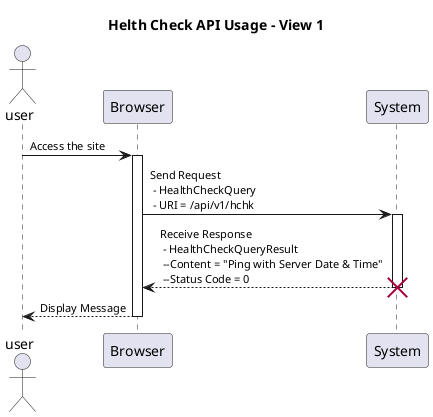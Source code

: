 @startuml
title Helth Check API Usage - View 1

actor user
participant Browser as bw
participant "System" as hChekApi

skinparam sequence {
    ActorFontName Arial
    ActorFontSize 11

    ParticipantFontName Arial
    ParticipantFontSize 11

    ArrowFontName Arial
    ArrowFontSize 11
}

user->bw: Access the site
activate bw

bw->hChekApi: Send Request \n - HealthCheckQuery \n - URI = /api/v1/hchk
activate hChekApi
hChekApi-->bw:Receive Response \n - HealthCheckQueryResult \n --Content = "Ping with Server Date & Time" \n --Status Code = 0
deactivate hChekApi
destroy hChekApi

bw-->user: Display Message
deactivate bw

@enduml